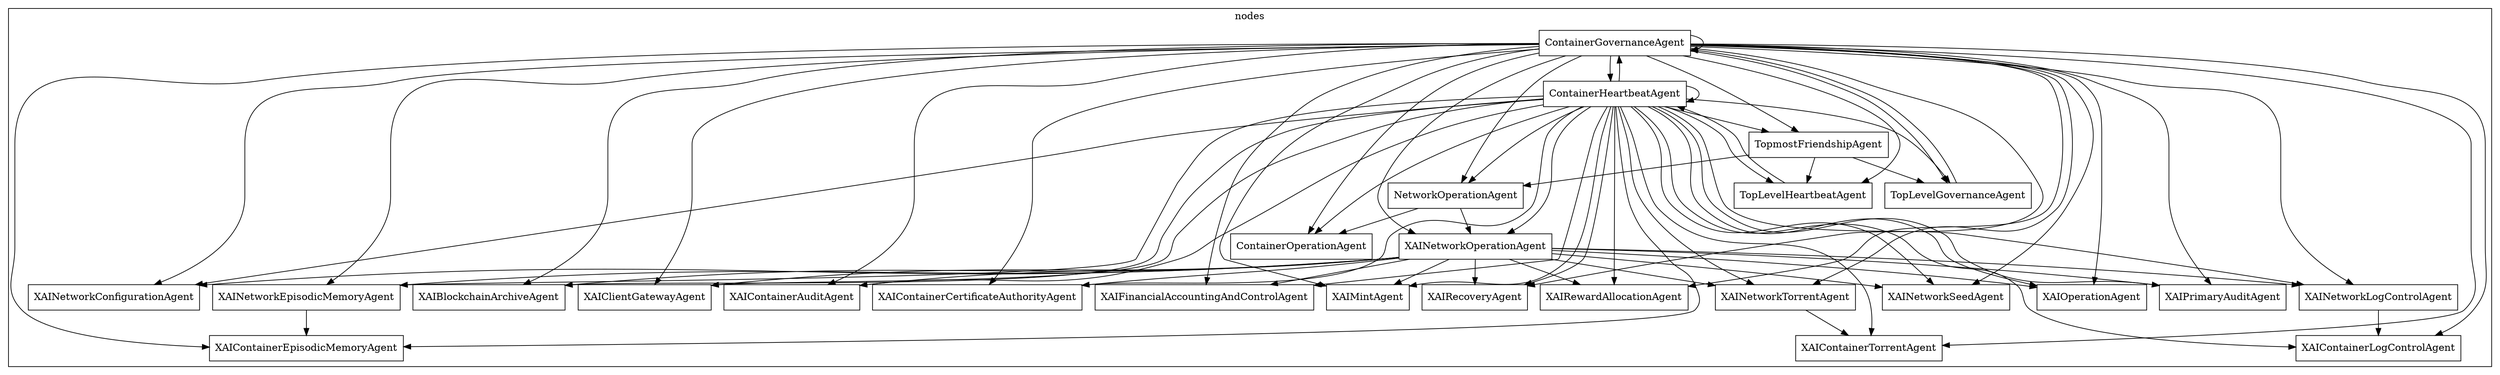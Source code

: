 digraph "agents-graph" {
  ratio = "auto" ;
  mincross = 2.0 ;
subgraph cluster_agents {
  label = "nodes"
  NContainerGovernanceAgent [
    shape = box
    label = "ContainerGovernanceAgent" ];
  NContainerHeartbeatAgent [
    shape = box
    label = "ContainerHeartbeatAgent" ];
  NContainerOperationAgent [
    shape = box
    label = "ContainerOperationAgent" ];
  NNetworkOperationAgent [
    shape = box
    label = "NetworkOperationAgent" ];
  NTopLevelGovernanceAgent [
    shape = box
    label = "TopLevelGovernanceAgent" ];
  NTopLevelHeartbeatAgent [
    shape = box
    label = "TopLevelHeartbeatAgent" ];
  NTopmostFriendshipAgent [
    shape = box
    label = "TopmostFriendshipAgent" ];
  NXAIBlockchainArchiveAgent [
    shape = box
    label = "XAIBlockchainArchiveAgent" ];
  NXAIClientGatewayAgent [
    shape = box
    label = "XAIClientGatewayAgent" ];
  NXAIContainerAuditAgent [
    shape = box
    label = "XAIContainerAuditAgent" ];
  NXAIContainerCertificateAuthorityAgent [
    shape = box
    label = "XAIContainerCertificateAuthorityAgent" ];
  NXAIContainerEpisodicMemoryAgent [
    shape = box
    label = "XAIContainerEpisodicMemoryAgent" ];
  NXAIContainerLogControlAgent [
    shape = box
    label = "XAIContainerLogControlAgent" ];
  NXAIContainerTorrentAgent [
    shape = box
    label = "XAIContainerTorrentAgent" ];
  NXAIFinancialAccountingAndControlAgent [
    shape = box
    label = "XAIFinancialAccountingAndControlAgent" ];
  NXAIMintAgent [
    shape = box
    label = "XAIMintAgent" ];
  NXAINetworkConfigurationAgent [
    shape = box
    label = "XAINetworkConfigurationAgent" ];
  NXAINetworkEpisodicMemoryAgent [
    shape = box
    label = "XAINetworkEpisodicMemoryAgent" ];
  NXAINetworkLogControlAgent [
    shape = box
    label = "XAINetworkLogControlAgent" ];
  NXAINetworkOperationAgent [
    shape = box
    label = "XAINetworkOperationAgent" ];
  NXAINetworkSeedAgent [
    shape = box
    label = "XAINetworkSeedAgent" ];
  NXAINetworkTorrentAgent [
    shape = box
    label = "XAINetworkTorrentAgent" ];
  NXAIOperationAgent [
    shape = box
    label = "XAIOperationAgent" ];
  NXAIPrimaryAuditAgent [
    shape = box
    label = "XAIPrimaryAuditAgent" ];
  NXAIRecoveryAgent [
    shape = box
    label = "XAIRecoveryAgent" ];
  NXAIRewardAllocationAgent [
    shape = box
    label = "XAIRewardAllocationAgent" ];
  }  NContainerGovernanceAgent -> NXAIPrimaryAuditAgent;
  NContainerGovernanceAgent -> NContainerOperationAgent;
  NContainerHeartbeatAgent -> NTopLevelGovernanceAgent;
  NContainerHeartbeatAgent -> NXAIOperationAgent;
  NContainerHeartbeatAgent -> NContainerHeartbeatAgent;
  NContainerGovernanceAgent -> NXAINetworkLogControlAgent;
  NContainerGovernanceAgent -> NTopmostFriendshipAgent;
  NContainerHeartbeatAgent -> NXAINetworkOperationAgent;
  NXAINetworkOperationAgent -> NXAIPrimaryAuditAgent;
  NTopLevelHeartbeatAgent -> NContainerHeartbeatAgent;
  NContainerGovernanceAgent -> NXAIContainerCertificateAuthorityAgent;
  NContainerHeartbeatAgent -> NXAINetworkEpisodicMemoryAgent;
  NContainerGovernanceAgent -> NXAIContainerAuditAgent;
  NContainerGovernanceAgent -> NXAIBlockchainArchiveAgent;
  NContainerHeartbeatAgent -> NContainerOperationAgent;
  NContainerHeartbeatAgent -> NXAIContainerCertificateAuthorityAgent;
  NContainerGovernanceAgent -> NTopLevelGovernanceAgent;
  NContainerGovernanceAgent -> NXAIContainerLogControlAgent;
  NXAINetworkOperationAgent -> NXAIContainerCertificateAuthorityAgent;
  NContainerHeartbeatAgent -> NTopLevelHeartbeatAgent;
  NContainerGovernanceAgent -> NXAINetworkTorrentAgent;
  NContainerHeartbeatAgent -> NXAINetworkConfigurationAgent;
  NNetworkOperationAgent -> NContainerOperationAgent;
  NContainerHeartbeatAgent -> NNetworkOperationAgent;
  NXAINetworkOperationAgent -> NXAIClientGatewayAgent;
  NContainerHeartbeatAgent -> NXAIMintAgent;
  NXAINetworkOperationAgent -> NXAIBlockchainArchiveAgent;
  NContainerHeartbeatAgent -> NXAIContainerEpisodicMemoryAgent;
  NContainerHeartbeatAgent -> NXAINetworkLogControlAgent;
  NContainerGovernanceAgent -> NXAINetworkSeedAgent;
  NNetworkOperationAgent -> NXAINetworkOperationAgent;
  NContainerHeartbeatAgent -> NXAIRewardAllocationAgent;
  NContainerGovernanceAgent -> NXAIRecoveryAgent;
  NTopLevelGovernanceAgent -> NContainerGovernanceAgent;
  NContainerHeartbeatAgent -> NXAIContainerLogControlAgent;
  NContainerGovernanceAgent -> NNetworkOperationAgent;
  NXAINetworkOperationAgent -> NXAINetworkSeedAgent;
  NTopmostFriendshipAgent -> NTopLevelGovernanceAgent;
  NTopmostFriendshipAgent -> NTopLevelHeartbeatAgent;
  NContainerGovernanceAgent -> NXAIMintAgent;
  NContainerGovernanceAgent -> NXAIClientGatewayAgent;
  NXAINetworkOperationAgent -> NXAIContainerAuditAgent;
  NContainerGovernanceAgent -> NXAIContainerTorrentAgent;
  NContainerGovernanceAgent -> NXAIRewardAllocationAgent;
  NContainerHeartbeatAgent -> NXAINetworkTorrentAgent;
  NXAINetworkOperationAgent -> NXAIOperationAgent;
  NXAINetworkOperationAgent -> NXAIRecoveryAgent;
  NTopmostFriendshipAgent -> NNetworkOperationAgent;
  NXAINetworkTorrentAgent -> NXAIContainerTorrentAgent;
  NContainerHeartbeatAgent -> NXAIPrimaryAuditAgent;
  NContainerGovernanceAgent -> NContainerHeartbeatAgent;
  NContainerHeartbeatAgent -> NXAINetworkSeedAgent;
  NXAINetworkOperationAgent -> NXAINetworkConfigurationAgent;
  NXAINetworkEpisodicMemoryAgent -> NXAIContainerEpisodicMemoryAgent;
  NContainerHeartbeatAgent -> NXAIFinancialAccountingAndControlAgent;
  NXAINetworkOperationAgent -> NXAIFinancialAccountingAndControlAgent;
  NContainerGovernanceAgent -> NContainerGovernanceAgent;
  NContainerHeartbeatAgent -> NContainerGovernanceAgent;
  NXAINetworkLogControlAgent -> NXAIContainerLogControlAgent;
  NContainerGovernanceAgent -> NXAIOperationAgent;
  NXAINetworkOperationAgent -> NXAINetworkEpisodicMemoryAgent;
  NContainerHeartbeatAgent -> NXAIRecoveryAgent;
  NContainerGovernanceAgent -> NXAIFinancialAccountingAndControlAgent;
  NContainerGovernanceAgent -> NXAINetworkOperationAgent;
  NContainerGovernanceAgent -> NXAIContainerEpisodicMemoryAgent;
  NContainerHeartbeatAgent -> NXAIClientGatewayAgent;
  NContainerGovernanceAgent -> NXAINetworkConfigurationAgent;
  NContainerHeartbeatAgent -> NXAIBlockchainArchiveAgent;
  NContainerHeartbeatAgent -> NXAIContainerTorrentAgent;
  NXAINetworkOperationAgent -> NXAINetworkTorrentAgent;
  NXAINetworkOperationAgent -> NXAIMintAgent;
  NContainerHeartbeatAgent -> NXAIContainerAuditAgent;
  NXAINetworkOperationAgent -> NXAIRewardAllocationAgent;
  NContainerGovernanceAgent -> NTopLevelHeartbeatAgent;
  NContainerGovernanceAgent -> NXAINetworkEpisodicMemoryAgent;
  NContainerHeartbeatAgent -> NTopmostFriendshipAgent;
  NXAINetworkOperationAgent -> NXAINetworkLogControlAgent;

}